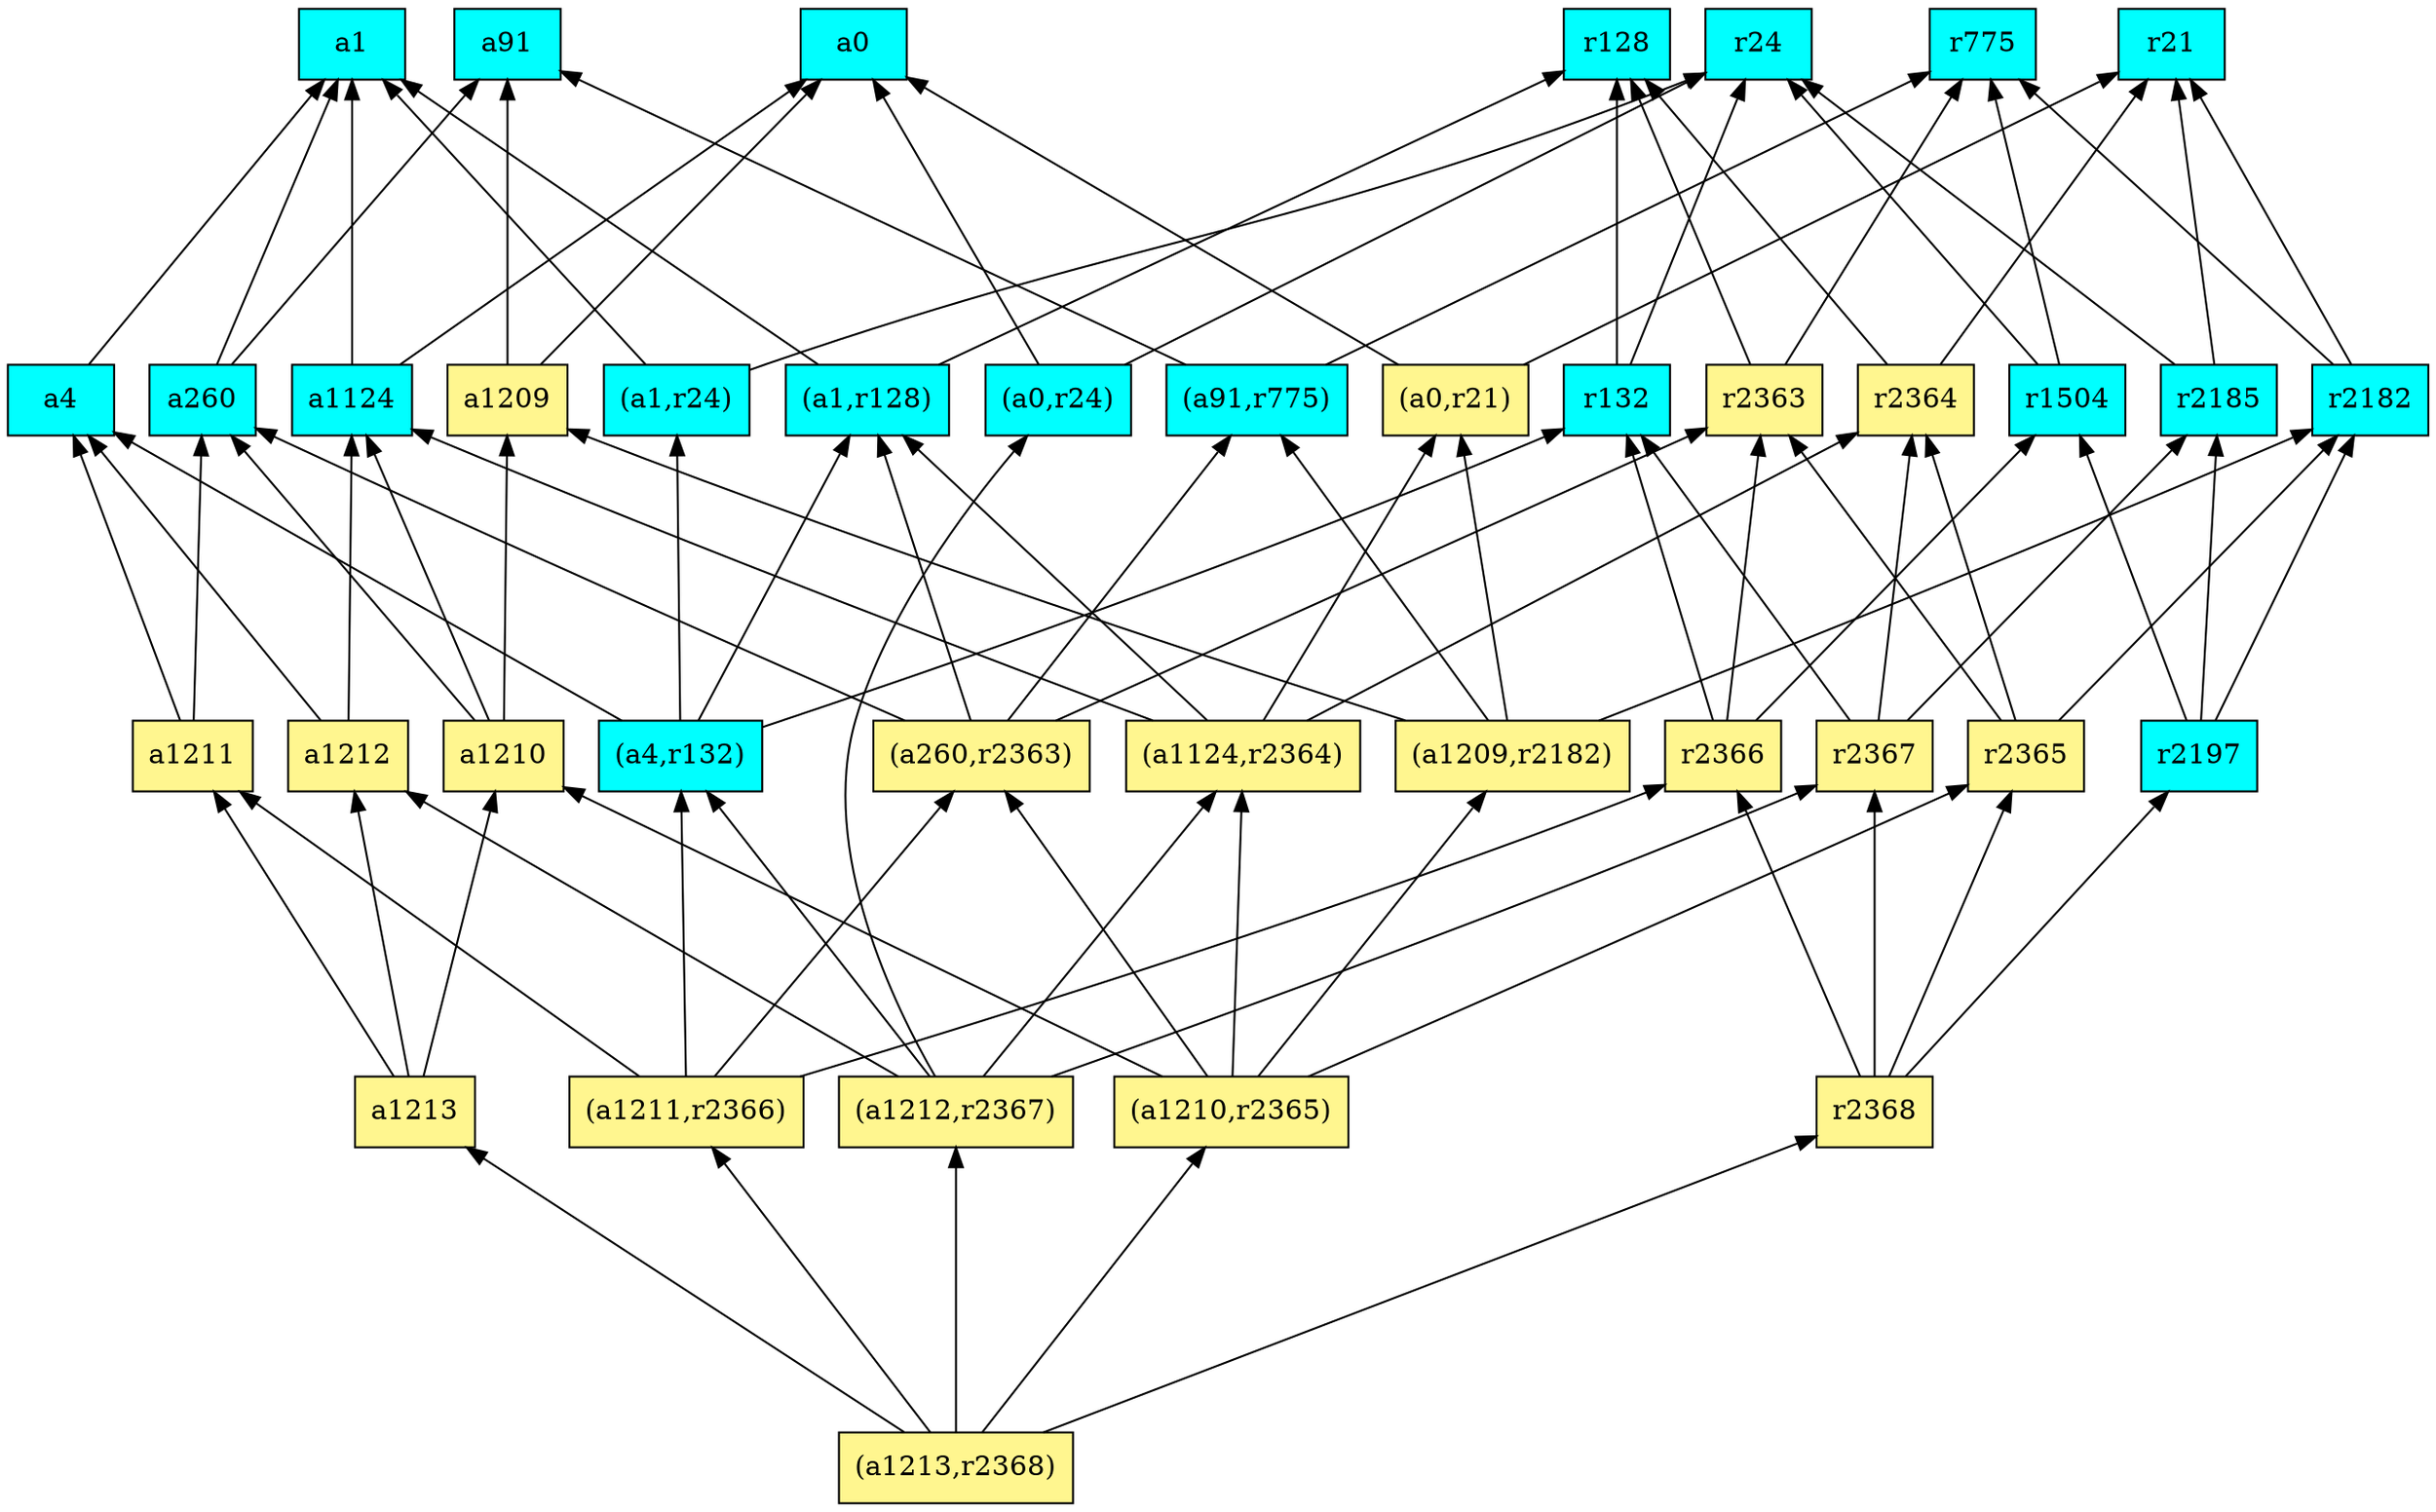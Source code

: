 digraph G {
rankdir=BT;ranksep="2.0";
"(a1213,r2368)" [shape=record,fillcolor=khaki1,style=filled,label="{(a1213,r2368)}"];
"(a1211,r2366)" [shape=record,fillcolor=khaki1,style=filled,label="{(a1211,r2366)}"];
"r2363" [shape=record,fillcolor=khaki1,style=filled,label="{r2363}"];
"r132" [shape=record,fillcolor=cyan,style=filled,label="{r132}"];
"(a1,r128)" [shape=record,fillcolor=cyan,style=filled,label="{(a1,r128)}"];
"r2197" [shape=record,fillcolor=cyan,style=filled,label="{r2197}"];
"a260" [shape=record,fillcolor=cyan,style=filled,label="{a260}"];
"a1211" [shape=record,fillcolor=khaki1,style=filled,label="{a1211}"];
"r2367" [shape=record,fillcolor=khaki1,style=filled,label="{r2367}"];
"a91" [shape=record,fillcolor=cyan,style=filled,label="{a91}"];
"(a1209,r2182)" [shape=record,fillcolor=khaki1,style=filled,label="{(a1209,r2182)}"];
"r2365" [shape=record,fillcolor=khaki1,style=filled,label="{r2365}"];
"(a260,r2363)" [shape=record,fillcolor=khaki1,style=filled,label="{(a260,r2363)}"];
"a4" [shape=record,fillcolor=cyan,style=filled,label="{a4}"];
"r24" [shape=record,fillcolor=cyan,style=filled,label="{r24}"];
"r21" [shape=record,fillcolor=cyan,style=filled,label="{r21}"];
"r1504" [shape=record,fillcolor=cyan,style=filled,label="{r1504}"];
"r2368" [shape=record,fillcolor=khaki1,style=filled,label="{r2368}"];
"(a1124,r2364)" [shape=record,fillcolor=khaki1,style=filled,label="{(a1124,r2364)}"];
"a1124" [shape=record,fillcolor=cyan,style=filled,label="{a1124}"];
"r2182" [shape=record,fillcolor=cyan,style=filled,label="{r2182}"];
"a1212" [shape=record,fillcolor=khaki1,style=filled,label="{a1212}"];
"(a1210,r2365)" [shape=record,fillcolor=khaki1,style=filled,label="{(a1210,r2365)}"];
"(a0,r21)" [shape=record,fillcolor=khaki1,style=filled,label="{(a0,r21)}"];
"a1210" [shape=record,fillcolor=khaki1,style=filled,label="{a1210}"];
"r128" [shape=record,fillcolor=cyan,style=filled,label="{r128}"];
"r2185" [shape=record,fillcolor=cyan,style=filled,label="{r2185}"];
"(a1212,r2367)" [shape=record,fillcolor=khaki1,style=filled,label="{(a1212,r2367)}"];
"a1209" [shape=record,fillcolor=khaki1,style=filled,label="{a1209}"];
"a1" [shape=record,fillcolor=cyan,style=filled,label="{a1}"];
"(a4,r132)" [shape=record,fillcolor=cyan,style=filled,label="{(a4,r132)}"];
"(a1,r24)" [shape=record,fillcolor=cyan,style=filled,label="{(a1,r24)}"];
"r2366" [shape=record,fillcolor=khaki1,style=filled,label="{r2366}"];
"r2364" [shape=record,fillcolor=khaki1,style=filled,label="{r2364}"];
"r775" [shape=record,fillcolor=cyan,style=filled,label="{r775}"];
"(a91,r775)" [shape=record,fillcolor=cyan,style=filled,label="{(a91,r775)}"];
"(a0,r24)" [shape=record,fillcolor=cyan,style=filled,label="{(a0,r24)}"];
"a0" [shape=record,fillcolor=cyan,style=filled,label="{a0}"];
"a1213" [shape=record,fillcolor=khaki1,style=filled,label="{a1213}"];
"(a1213,r2368)" -> "(a1211,r2366)"
"(a1213,r2368)" -> "(a1210,r2365)"
"(a1213,r2368)" -> "r2368"
"(a1213,r2368)" -> "a1213"
"(a1213,r2368)" -> "(a1212,r2367)"
"(a1211,r2366)" -> "(a4,r132)"
"(a1211,r2366)" -> "r2366"
"(a1211,r2366)" -> "(a260,r2363)"
"(a1211,r2366)" -> "a1211"
"r2363" -> "r128"
"r2363" -> "r775"
"r132" -> "r128"
"r132" -> "r24"
"(a1,r128)" -> "r128"
"(a1,r128)" -> "a1"
"r2197" -> "r2182"
"r2197" -> "r1504"
"r2197" -> "r2185"
"a260" -> "a1"
"a260" -> "a91"
"a1211" -> "a260"
"a1211" -> "a4"
"r2367" -> "r2364"
"r2367" -> "r132"
"r2367" -> "r2185"
"(a1209,r2182)" -> "a1209"
"(a1209,r2182)" -> "(a0,r21)"
"(a1209,r2182)" -> "r2182"
"(a1209,r2182)" -> "(a91,r775)"
"r2365" -> "r2182"
"r2365" -> "r2364"
"r2365" -> "r2363"
"(a260,r2363)" -> "a260"
"(a260,r2363)" -> "r2363"
"(a260,r2363)" -> "(a91,r775)"
"(a260,r2363)" -> "(a1,r128)"
"a4" -> "a1"
"r1504" -> "r775"
"r1504" -> "r24"
"r2368" -> "r2365"
"r2368" -> "r2366"
"r2368" -> "r2197"
"r2368" -> "r2367"
"(a1124,r2364)" -> "a1124"
"(a1124,r2364)" -> "(a0,r21)"
"(a1124,r2364)" -> "(a1,r128)"
"(a1124,r2364)" -> "r2364"
"a1124" -> "a1"
"a1124" -> "a0"
"r2182" -> "r775"
"r2182" -> "r21"
"a1212" -> "a1124"
"a1212" -> "a4"
"(a1210,r2365)" -> "(a1209,r2182)"
"(a1210,r2365)" -> "r2365"
"(a1210,r2365)" -> "(a260,r2363)"
"(a1210,r2365)" -> "a1210"
"(a1210,r2365)" -> "(a1124,r2364)"
"(a0,r21)" -> "a0"
"(a0,r21)" -> "r21"
"a1210" -> "a1209"
"a1210" -> "a1124"
"a1210" -> "a260"
"r2185" -> "r24"
"r2185" -> "r21"
"(a1212,r2367)" -> "a1212"
"(a1212,r2367)" -> "(a4,r132)"
"(a1212,r2367)" -> "(a0,r24)"
"(a1212,r2367)" -> "r2367"
"(a1212,r2367)" -> "(a1124,r2364)"
"a1209" -> "a91"
"a1209" -> "a0"
"(a4,r132)" -> "a4"
"(a4,r132)" -> "(a1,r24)"
"(a4,r132)" -> "r132"
"(a4,r132)" -> "(a1,r128)"
"(a1,r24)" -> "a1"
"(a1,r24)" -> "r24"
"r2366" -> "r2363"
"r2366" -> "r132"
"r2366" -> "r1504"
"r2364" -> "r128"
"r2364" -> "r21"
"(a91,r775)" -> "r775"
"(a91,r775)" -> "a91"
"(a0,r24)" -> "a0"
"(a0,r24)" -> "r24"
"a1213" -> "a1212"
"a1213" -> "a1210"
"a1213" -> "a1211"
}